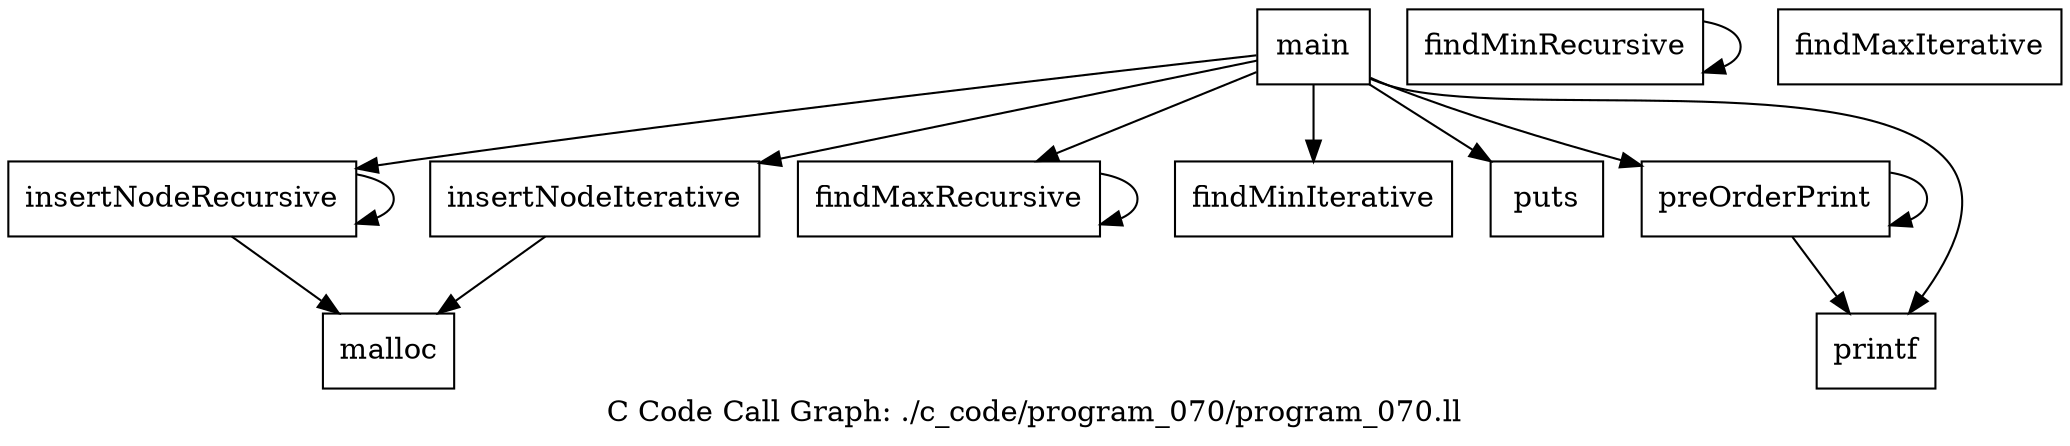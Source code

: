 digraph "C Code Call Graph: ./c_code/program_070/program_070.ll" {
	label="C Code Call Graph: ./c_code/program_070/program_070.ll";

	Node0x5564a5820e10 [shape=record,label="{main}"];
	Node0x5564a5820e10 -> Node0x5564a581c940;
	Node0x5564a5820e10 -> Node0x5564a5824d00;
	Node0x5564a5820e10 -> Node0x5564a582a950;
	Node0x5564a5820e10 -> Node0x5564a582a3c0;
	Node0x5564a5820e10 -> Node0x5564a582a340;
	Node0x5564a5820e10 -> Node0x5564a5824d80;
	Node0x5564a5820e10 -> Node0x5564a5824c80;
	Node0x5564a581c940 [shape=record,label="{insertNodeRecursive}"];
	Node0x5564a581c940 -> Node0x5564a582a9d0;
	Node0x5564a581c940 -> Node0x5564a581c940;
	Node0x5564a5824c80 [shape=record,label="{insertNodeIterative}"];
	Node0x5564a5824c80 -> Node0x5564a582a9d0;
	Node0x5564a5824d00 [shape=record,label="{printf}"];
	Node0x5564a5824d80 [shape=record,label="{preOrderPrint}"];
	Node0x5564a5824d80 -> Node0x5564a5824d00;
	Node0x5564a5824d80 -> Node0x5564a5824d80;
	Node0x5564a582a340 [shape=record,label="{puts}"];
	Node0x5564a582a3c0 [shape=record,label="{findMinIterative}"];
	Node0x5564a582a950 [shape=record,label="{findMaxRecursive}"];
	Node0x5564a582a950 -> Node0x5564a582a950;
	Node0x5564a582ab60 [shape=record,label="{findMinRecursive}"];
	Node0x5564a582ab60 -> Node0x5564a582ab60;
	Node0x5564a582ac10 [shape=record,label="{findMaxIterative}"];
	Node0x5564a582a9d0 [shape=record,label="{malloc}"];
}
